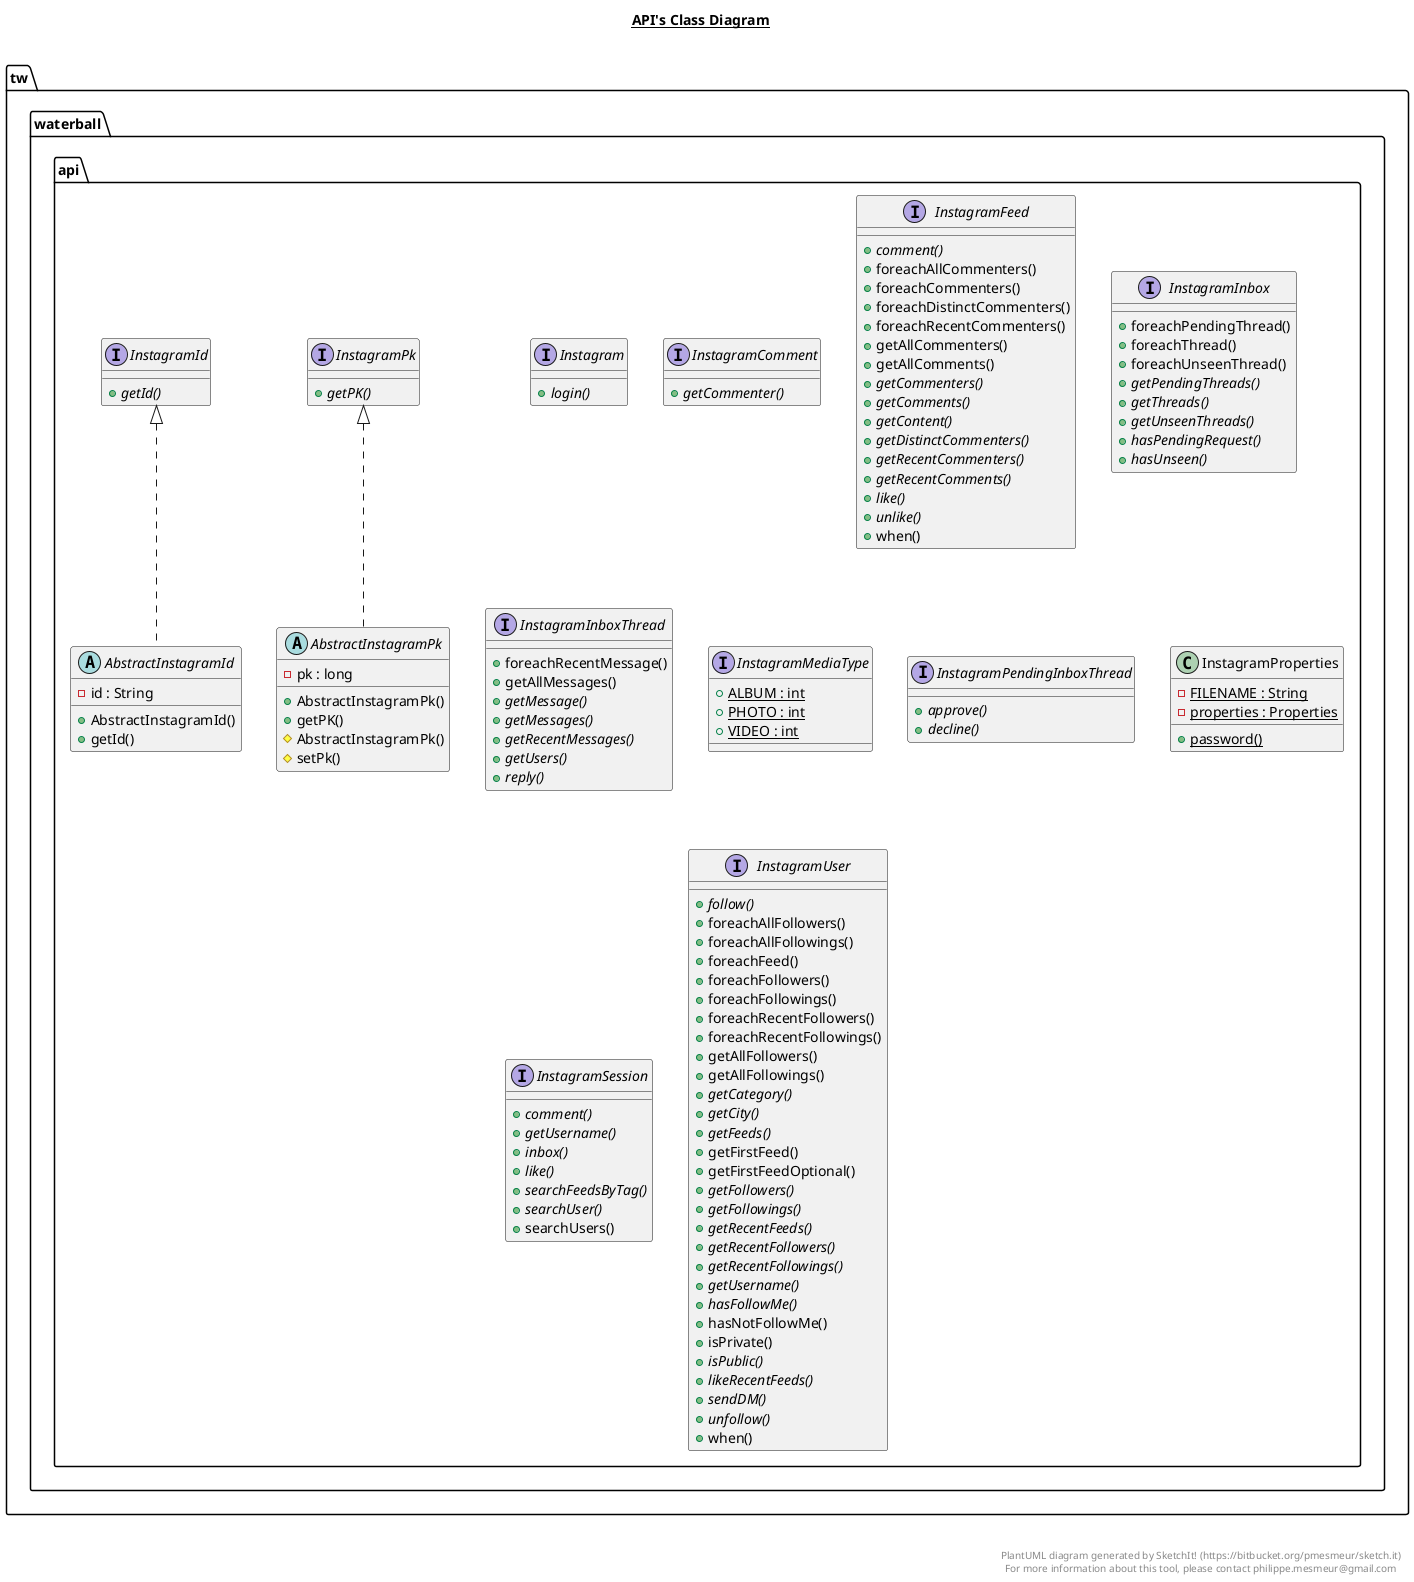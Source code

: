 @startuml

title __API's Class Diagram__\n

  namespace tw.waterball.api {
    abstract class tw.waterball.api.AbstractInstagramId {
        - id : String
        + AbstractInstagramId()
        + getId()
    }
  }
  

  namespace tw.waterball.api {
    abstract class tw.waterball.api.AbstractInstagramPk {
        - pk : long
        + AbstractInstagramPk()
        + getPK()
        # AbstractInstagramPk()
        # setPk()
    }
  }
  

  namespace tw.waterball.api {
    interface tw.waterball.api.Instagram {
        {abstract} + login()
    }
  }
  

  namespace tw.waterball.api {
    interface tw.waterball.api.InstagramComment {
        {abstract} + getCommenter()
    }
  }
  

  namespace tw.waterball.api {
    interface tw.waterball.api.InstagramFeed {
        {abstract} + comment()
        + foreachAllCommenters()
        + foreachCommenters()
        + foreachDistinctCommenters()
        + foreachRecentCommenters()
        + getAllCommenters()
        + getAllComments()
        {abstract} + getCommenters()
        {abstract} + getComments()
        {abstract} + getContent()
        {abstract} + getDistinctCommenters()
        {abstract} + getRecentCommenters()
        {abstract} + getRecentComments()
        {abstract} + like()
        {abstract} + unlike()
        + when()
    }
  }
  

  namespace tw.waterball.api {
    interface tw.waterball.api.InstagramId {
        {abstract} + getId()
    }
  }
  

  namespace tw.waterball.api {
    interface tw.waterball.api.InstagramInbox {
        + foreachPendingThread()
        + foreachThread()
        + foreachUnseenThread()
        {abstract} + getPendingThreads()
        {abstract} + getThreads()
        {abstract} + getUnseenThreads()
        {abstract} + hasPendingRequest()
        {abstract} + hasUnseen()
    }
  }
  

  namespace tw.waterball.api {
    interface tw.waterball.api.InstagramInboxThread {
        + foreachRecentMessage()
        + getAllMessages()
        {abstract} + getMessage()
        {abstract} + getMessages()
        {abstract} + getRecentMessages()
        {abstract} + getUsers()
        {abstract} + reply()
    }
  }
  

  namespace tw.waterball.api {
    interface tw.waterball.api.InstagramMediaType {
        {static} + ALBUM : int
        {static} + PHOTO : int
        {static} + VIDEO : int
    }
  }
  

  namespace tw.waterball.api {
    interface tw.waterball.api.InstagramPendingInboxThread {
        {abstract} + approve()
        {abstract} + decline()
    }
  }
  

  namespace tw.waterball.api {
    interface tw.waterball.api.InstagramPk {
        {abstract} + getPK()
    }
  }
  

  namespace tw.waterball.api {
    class tw.waterball.api.InstagramProperties {
        {static} - FILENAME : String
        {static} - properties : Properties
        {static} + password()
    }
  }
  

  namespace tw.waterball.api {
    interface tw.waterball.api.InstagramSession {
        {abstract} + comment()
        {abstract} + getUsername()
        {abstract} + inbox()
        {abstract} + like()
        {abstract} + searchFeedsByTag()
        {abstract} + searchUser()
        + searchUsers()
    }
  }
  

  namespace tw.waterball.api {
    interface tw.waterball.api.InstagramUser {
        {abstract} + follow()
        + foreachAllFollowers()
        + foreachAllFollowings()
        + foreachFeed()
        + foreachFollowers()
        + foreachFollowings()
        + foreachRecentFollowers()
        + foreachRecentFollowings()
        + getAllFollowers()
        + getAllFollowings()
        {abstract} + getCategory()
        {abstract} + getCity()
        {abstract} + getFeeds()
        + getFirstFeed()
        + getFirstFeedOptional()
        {abstract} + getFollowers()
        {abstract} + getFollowings()
        {abstract} + getRecentFeeds()
        {abstract} + getRecentFollowers()
        {abstract} + getRecentFollowings()
        {abstract} + getUsername()
        {abstract} + hasFollowMe()
        + hasNotFollowMe()
        + isPrivate()
        {abstract} + isPublic()
        {abstract} + likeRecentFeeds()
        {abstract} + sendDM()
        {abstract} + unfollow()
        + when()
    }
  }
  

  tw.waterball.api.AbstractInstagramId .up.|> tw.waterball.api.InstagramId
  tw.waterball.api.AbstractInstagramPk .up.|> tw.waterball.api.InstagramPk


right footer


PlantUML diagram generated by SketchIt! (https://bitbucket.org/pmesmeur/sketch.it)
For more information about this tool, please contact philippe.mesmeur@gmail.com
endfooter

@enduml

